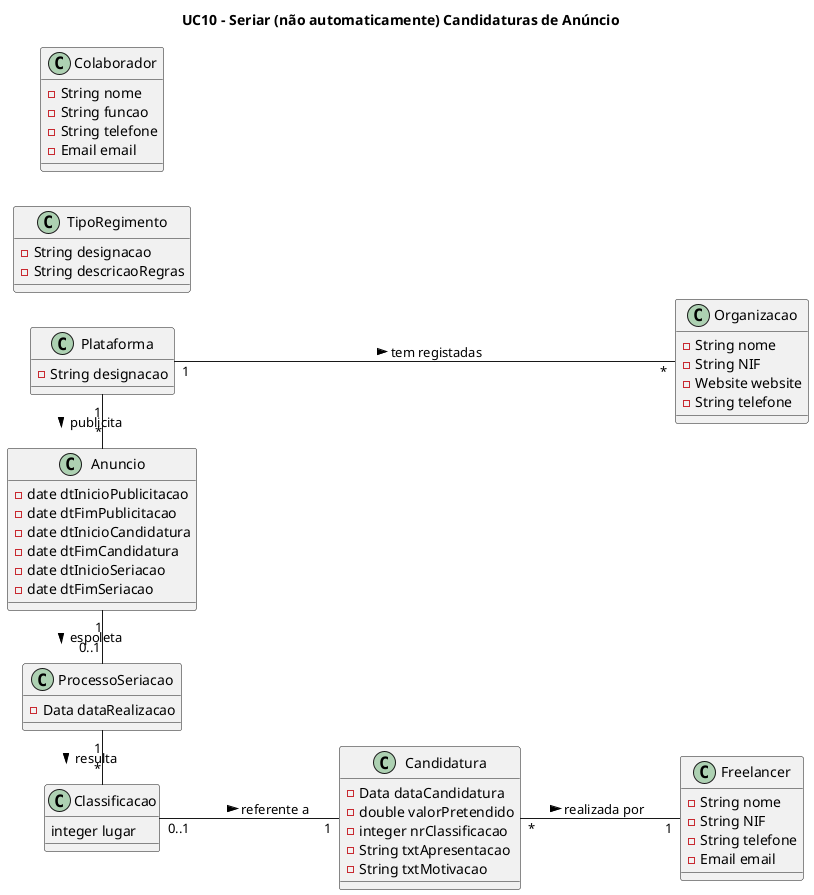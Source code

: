 @startuml
left to right direction

title UC10 - Seriar (não automaticamente) Candidaturas de Anúncio

class Plataforma{
    -String designacao
}

class Anuncio{
    -date dtInicioPublicitacao
    -date dtFimPublicitacao
    -date dtInicioCandidatura
    -date dtFimCandidatura
    -date dtInicioSeriacao
    -date dtFimSeriacao
}

class Organizacao{
  -String nome 
  -String NIF 
  -Website website
  -String telefone
}

class TipoRegimento{
  -String designacao
  -String descricaoRegras
}

class Colaborador{
    -String nome
    -String funcao
    -String telefone
    -Email email
}

class ProcessoSeriacao{
    -Data dataRealizacao
}

class Classificacao{
    integer lugar
}

class Candidatura{
    -Data dataCandidatura
    -double valorPretendido
    -integer nrClassificacao
    -String txtApresentacao
    -String txtMotivacao
}

class Freelancer{
    -String nome
    -String NIF
    -String telefone
    -Email email
}

Candidatura "*" -- "1" Freelancer: realizada por >

Classificacao "0..1" -- "1" Candidatura: referente a >

ProcessoSeriacao "1"- "*" Classificacao: resulta >

Anuncio "1" - "0..1" ProcessoSeriacao: espoleta >

Plataforma "1" - "*" Anuncio: publicita >

Plataforma "1" --- "*" Organizacao: tem registadas >

@enduml